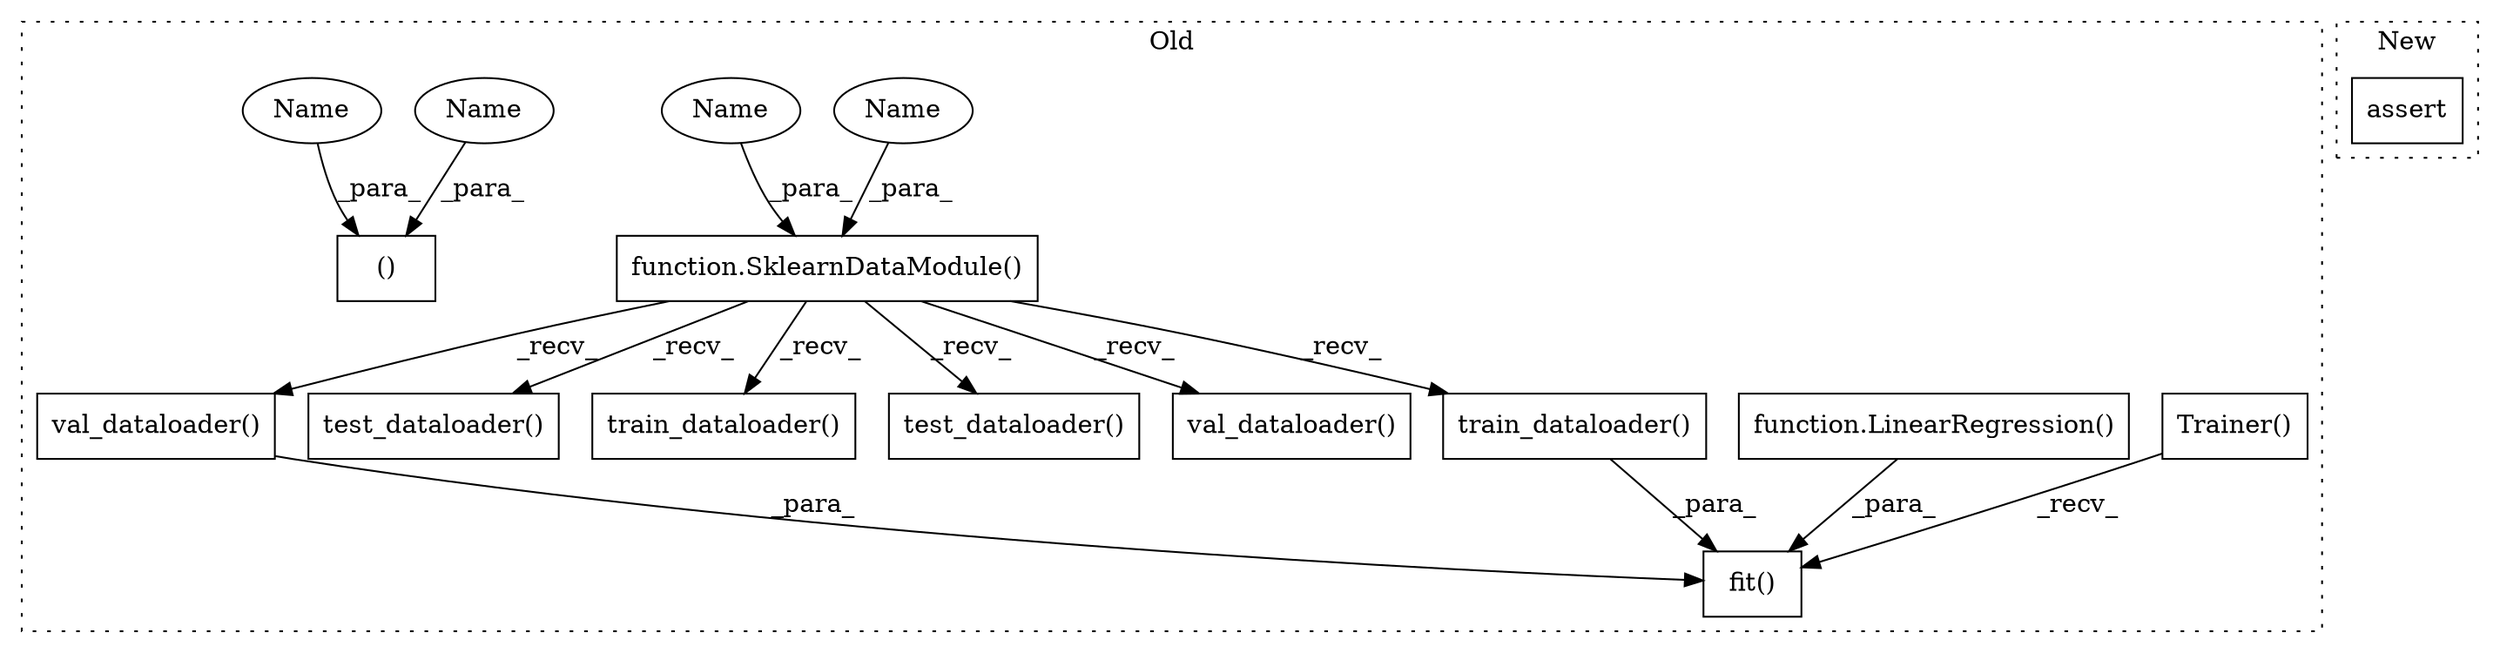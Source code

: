 digraph G {
subgraph cluster0 {
1 [label="function.SklearnDataModule()" a="75" s="512,534" l="18,1" shape="box"];
3 [label="val_dataloader()" a="75" s="731" l="36" shape="box"];
4 [label="test_dataloader()" a="75" s="1216" l="37" shape="box"];
5 [label="train_dataloader()" a="75" s="1114" l="38" shape="box"];
6 [label="()" a="54" s="428" l="3" shape="box"];
7 [label="test_dataloader()" a="75" s="793" l="37" shape="box"];
8 [label="val_dataloader()" a="75" s="1154" l="36" shape="box"];
9 [label="fit()" a="75" s="672,767" l="12,1" shape="box"];
10 [label="Trainer()" a="75" s="613" l="54" shape="box"];
11 [label="function.LinearRegression()" a="75" s="549" l="49" shape="box"];
12 [label="train_dataloader()" a="75" s="691" l="38" shape="box"];
13 [label="Name" a="87" s="533" l="1" shape="ellipse"];
14 [label="Name" a="87" s="430" l="1" shape="ellipse"];
15 [label="Name" a="87" s="530" l="1" shape="ellipse"];
16 [label="Name" a="87" s="427" l="1" shape="ellipse"];
label = "Old";
style="dotted";
}
subgraph cluster1 {
2 [label="assert" a="65" s="915" l="7" shape="box"];
label = "New";
style="dotted";
}
1 -> 7 [label="_recv_"];
1 -> 5 [label="_recv_"];
1 -> 3 [label="_recv_"];
1 -> 4 [label="_recv_"];
1 -> 12 [label="_recv_"];
1 -> 8 [label="_recv_"];
3 -> 9 [label="_para_"];
10 -> 9 [label="_recv_"];
11 -> 9 [label="_para_"];
12 -> 9 [label="_para_"];
13 -> 1 [label="_para_"];
14 -> 6 [label="_para_"];
15 -> 1 [label="_para_"];
16 -> 6 [label="_para_"];
}